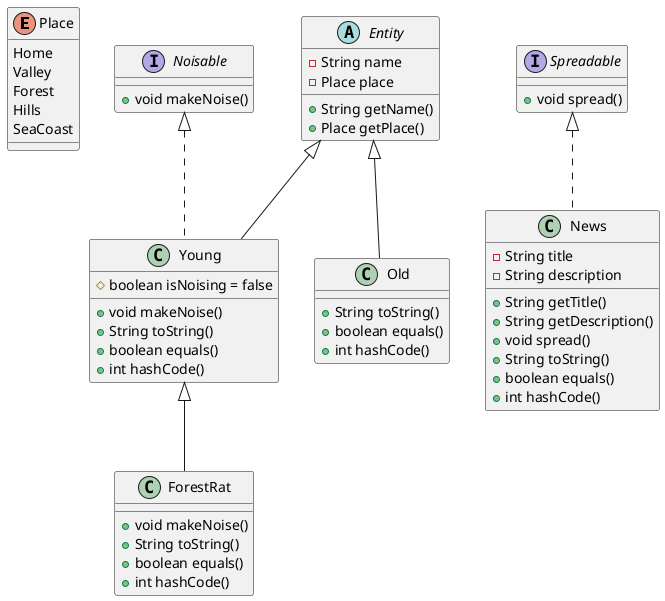 @startuml uml
enum Place {
    Home
    Valley
    Forest
    Hills
    SeaCoast
}

abstract class Entity {
    -String name
    -Place place
    +String getName()
    +Place getPlace()
}

interface Noisable {
    +void makeNoise()
}

class Young {
    #boolean isNoising = false
    +void makeNoise()
    +String toString()
    +boolean equals()
    +int hashCode()
}

class Old {
    +String toString()
    +boolean equals()
    +int hashCode()
}

class ForestRat {
    +void makeNoise()
    +String toString()
    +boolean equals()
    +int hashCode()
}

interface Spreadable {
    +void spread()
}

class News {
    -String title
    -String description
    +String getTitle()
    +String getDescription()
    +void spread()
    +String toString()
    +boolean equals()
    +int hashCode()
}

Noisable <|.. Young
Entity <|-- Young
Entity <|-- Old
Young <|-- ForestRat
Spreadable <|.. News

@enduml